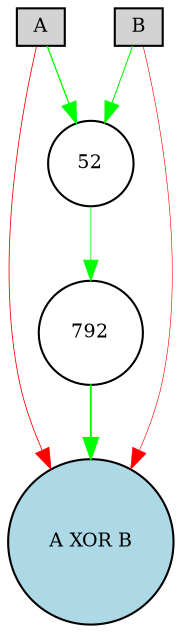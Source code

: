 digraph {
	node [fontsize=9 height=0.2 shape=circle width=0.2]
	A [fillcolor=lightgray shape=box style=filled]
	B [fillcolor=lightgray shape=box style=filled]
	"A XOR B" [fillcolor=lightblue style=filled]
	792 [fillcolor=white style=filled]
	52 [fillcolor=white style=filled]
	B -> "A XOR B" [color=red penwidth=0.29513545463848634 style=solid]
	B -> 52 [color=green penwidth=0.5081472729285198 style=solid]
	A -> 52 [color=green penwidth=0.6357219851067751 style=solid]
	A -> "A XOR B" [color=red penwidth=0.39792017209394204 style=solid]
	52 -> 792 [color=green penwidth=0.3812341190971683 style=solid]
	792 -> "A XOR B" [color=green penwidth=0.901950048328148 style=solid]
}
